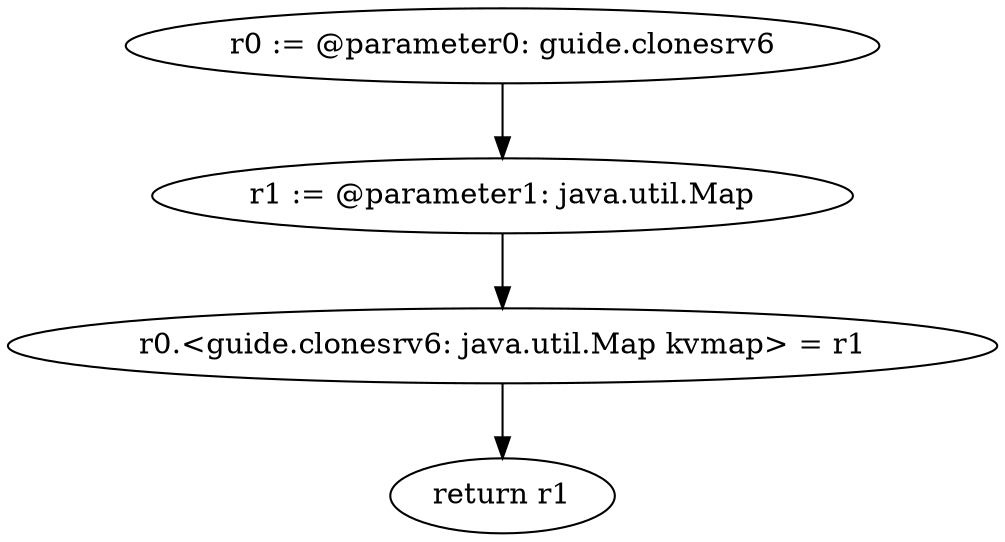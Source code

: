 digraph "unitGraph" {
    "r0 := @parameter0: guide.clonesrv6"
    "r1 := @parameter1: java.util.Map"
    "r0.<guide.clonesrv6: java.util.Map kvmap> = r1"
    "return r1"
    "r0 := @parameter0: guide.clonesrv6"->"r1 := @parameter1: java.util.Map";
    "r1 := @parameter1: java.util.Map"->"r0.<guide.clonesrv6: java.util.Map kvmap> = r1";
    "r0.<guide.clonesrv6: java.util.Map kvmap> = r1"->"return r1";
}
